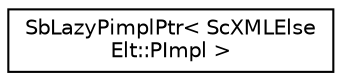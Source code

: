 digraph "Graphical Class Hierarchy"
{
 // LATEX_PDF_SIZE
  edge [fontname="Helvetica",fontsize="10",labelfontname="Helvetica",labelfontsize="10"];
  node [fontname="Helvetica",fontsize="10",shape=record];
  rankdir="LR";
  Node0 [label="SbLazyPimplPtr\< ScXMLElse\lElt::PImpl \>",height=0.2,width=0.4,color="black", fillcolor="white", style="filled",URL="$classSbLazyPimplPtr.html",tooltip=" "];
}

